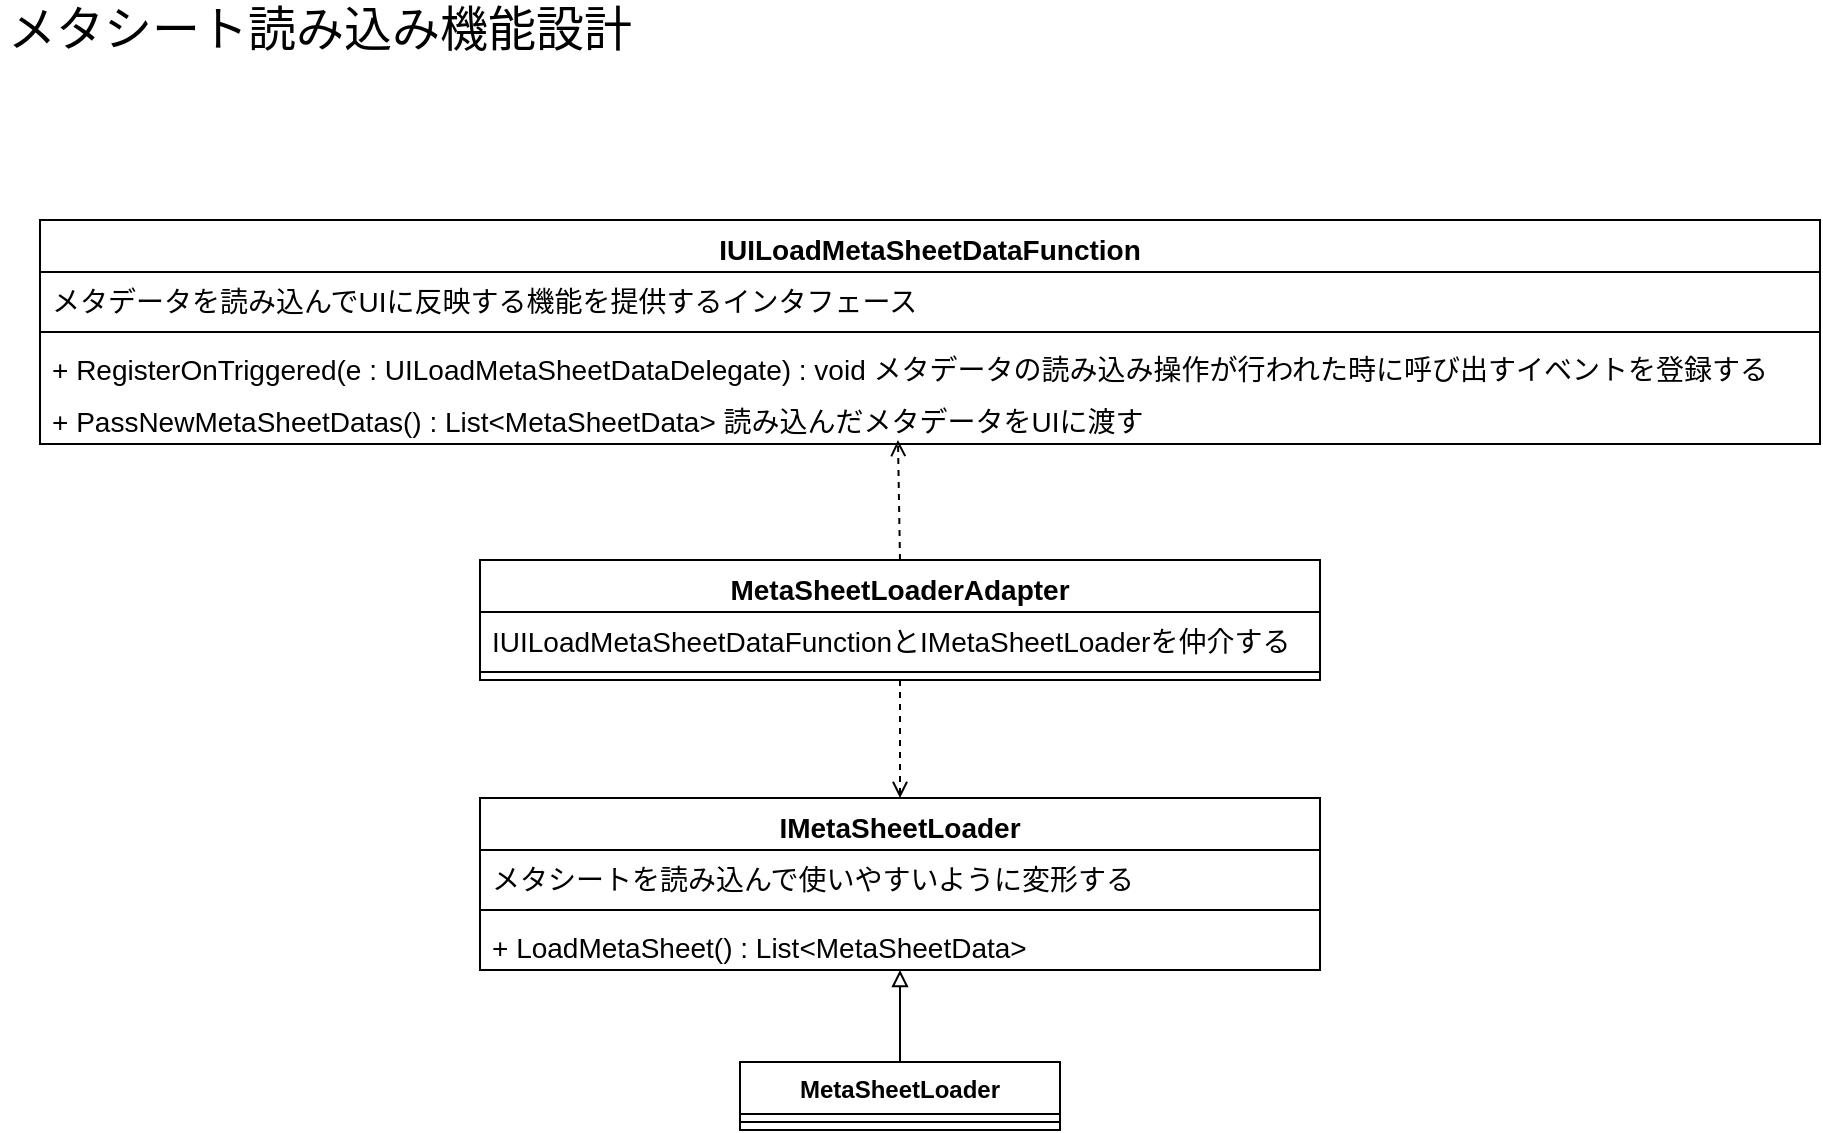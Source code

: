 <mxfile version="18.0.1" type="device"><diagram id="fyMySSwXUO7X8BHjBUK5" name="ページ1"><mxGraphModel dx="1102" dy="865" grid="1" gridSize="10" guides="1" tooltips="1" connect="1" arrows="1" fold="1" page="1" pageScale="1" pageWidth="827" pageHeight="1169" math="0" shadow="0"><root><mxCell id="0"/><mxCell id="1" parent="0"/><mxCell id="mQdgHPCFIMXobPzV2rsf-1" value="MetaSheetLoader" style="swimlane;fontStyle=1;align=center;verticalAlign=top;childLayout=stackLayout;horizontal=1;startSize=26;horizontalStack=0;resizeParent=1;resizeParentMax=0;resizeLast=0;collapsible=1;marginBottom=0;" vertex="1" parent="1"><mxGeometry x="390" y="541" width="160" height="34" as="geometry"/></mxCell><mxCell id="mQdgHPCFIMXobPzV2rsf-3" value="" style="line;strokeWidth=1;fillColor=none;align=left;verticalAlign=middle;spacingTop=-1;spacingLeft=3;spacingRight=3;rotatable=0;labelPosition=right;points=[];portConstraint=eastwest;" vertex="1" parent="mQdgHPCFIMXobPzV2rsf-1"><mxGeometry y="26" width="160" height="8" as="geometry"/></mxCell><mxCell id="mQdgHPCFIMXobPzV2rsf-5" value="メタシート読み込み機能設計" style="text;html=1;strokeColor=none;fillColor=none;align=center;verticalAlign=middle;whiteSpace=wrap;rounded=0;fontSize=24;" vertex="1" parent="1"><mxGeometry x="20" y="10" width="320" height="30" as="geometry"/></mxCell><mxCell id="mQdgHPCFIMXobPzV2rsf-10" value="MetaSheetLoaderAdapter" style="swimlane;fontStyle=1;align=center;verticalAlign=top;childLayout=stackLayout;horizontal=1;startSize=26;horizontalStack=0;resizeParent=1;resizeParentMax=0;resizeLast=0;collapsible=1;marginBottom=0;fontSize=14;" vertex="1" parent="1"><mxGeometry x="260" y="290" width="420" height="60" as="geometry"/></mxCell><mxCell id="mQdgHPCFIMXobPzV2rsf-11" value="IUILoadMetaSheetDataFunctionとIMetaSheetLoaderを仲介する" style="text;strokeColor=none;fillColor=none;align=left;verticalAlign=top;spacingLeft=4;spacingRight=4;overflow=hidden;rotatable=0;points=[[0,0.5],[1,0.5]];portConstraint=eastwest;fontSize=14;" vertex="1" parent="mQdgHPCFIMXobPzV2rsf-10"><mxGeometry y="26" width="420" height="26" as="geometry"/></mxCell><mxCell id="mQdgHPCFIMXobPzV2rsf-12" value="" style="line;strokeWidth=1;fillColor=none;align=left;verticalAlign=middle;spacingTop=-1;spacingLeft=3;spacingRight=3;rotatable=0;labelPosition=right;points=[];portConstraint=eastwest;fontSize=24;" vertex="1" parent="mQdgHPCFIMXobPzV2rsf-10"><mxGeometry y="52" width="420" height="8" as="geometry"/></mxCell><mxCell id="mQdgHPCFIMXobPzV2rsf-14" value="IUILoadMetaSheetDataFunction" style="swimlane;fontStyle=1;align=center;verticalAlign=top;childLayout=stackLayout;horizontal=1;startSize=26;horizontalStack=0;resizeParent=1;resizeParentMax=0;resizeLast=0;collapsible=1;marginBottom=0;fontSize=14;" vertex="1" parent="1"><mxGeometry x="40" y="120" width="890" height="112" as="geometry"/></mxCell><mxCell id="mQdgHPCFIMXobPzV2rsf-15" value="メタデータを読み込んでUIに反映する機能を提供するインタフェース" style="text;strokeColor=none;fillColor=none;align=left;verticalAlign=top;spacingLeft=4;spacingRight=4;overflow=hidden;rotatable=0;points=[[0,0.5],[1,0.5]];portConstraint=eastwest;fontSize=14;" vertex="1" parent="mQdgHPCFIMXobPzV2rsf-14"><mxGeometry y="26" width="890" height="26" as="geometry"/></mxCell><mxCell id="mQdgHPCFIMXobPzV2rsf-16" value="" style="line;strokeWidth=1;fillColor=none;align=left;verticalAlign=middle;spacingTop=-1;spacingLeft=3;spacingRight=3;rotatable=0;labelPosition=right;points=[];portConstraint=eastwest;fontSize=24;" vertex="1" parent="mQdgHPCFIMXobPzV2rsf-14"><mxGeometry y="52" width="890" height="8" as="geometry"/></mxCell><mxCell id="mQdgHPCFIMXobPzV2rsf-17" value="+ RegisterOnTriggered(e : UILoadMetaSheetDataDelegate) : void メタデータの読み込み操作が行われた時に呼び出すイベントを登録する" style="text;strokeColor=none;fillColor=none;align=left;verticalAlign=top;spacingLeft=4;spacingRight=4;overflow=hidden;rotatable=0;points=[[0,0.5],[1,0.5]];portConstraint=eastwest;fontSize=14;" vertex="1" parent="mQdgHPCFIMXobPzV2rsf-14"><mxGeometry y="60" width="890" height="26" as="geometry"/></mxCell><mxCell id="mQdgHPCFIMXobPzV2rsf-18" value="+ PassNewMetaSheetDatas() : List&lt;MetaSheetData&gt; 読み込んだメタデータをUIに渡す" style="text;strokeColor=none;fillColor=none;align=left;verticalAlign=top;spacingLeft=4;spacingRight=4;overflow=hidden;rotatable=0;points=[[0,0.5],[1,0.5]];portConstraint=eastwest;fontSize=14;" vertex="1" parent="mQdgHPCFIMXobPzV2rsf-14"><mxGeometry y="86" width="890" height="26" as="geometry"/></mxCell><mxCell id="mQdgHPCFIMXobPzV2rsf-19" value="" style="endArrow=open;html=1;rounded=0;fontSize=14;exitX=0.5;exitY=0;exitDx=0;exitDy=0;entryX=0.482;entryY=0.923;entryDx=0;entryDy=0;entryPerimeter=0;dashed=1;endFill=0;" edge="1" parent="1" source="mQdgHPCFIMXobPzV2rsf-10" target="mQdgHPCFIMXobPzV2rsf-18"><mxGeometry width="50" height="50" relative="1" as="geometry"><mxPoint x="350" y="250" as="sourcePoint"/><mxPoint x="470" y="250" as="targetPoint"/></mxGeometry></mxCell><mxCell id="mQdgHPCFIMXobPzV2rsf-20" value="" style="endArrow=open;html=1;rounded=0;fontSize=14;entryX=0.5;entryY=0;entryDx=0;entryDy=0;dashed=1;endFill=0;exitX=0.5;exitY=1;exitDx=0;exitDy=0;" edge="1" parent="1" source="mQdgHPCFIMXobPzV2rsf-10" target="mQdgHPCFIMXobPzV2rsf-22"><mxGeometry width="50" height="50" relative="1" as="geometry"><mxPoint x="470.21" y="376.598" as="sourcePoint"/><mxPoint x="470" y="430" as="targetPoint"/></mxGeometry></mxCell><mxCell id="mQdgHPCFIMXobPzV2rsf-21" value="" style="endArrow=block;html=1;rounded=0;fontSize=14;entryX=0.5;entryY=1;entryDx=0;entryDy=0;endFill=0;exitX=0.5;exitY=0;exitDx=0;exitDy=0;" edge="1" parent="1" source="mQdgHPCFIMXobPzV2rsf-1"><mxGeometry width="50" height="50" relative="1" as="geometry"><mxPoint x="480.21" y="417.598" as="sourcePoint"/><mxPoint x="470" y="495" as="targetPoint"/></mxGeometry></mxCell><mxCell id="mQdgHPCFIMXobPzV2rsf-22" value="IMetaSheetLoader" style="swimlane;fontStyle=1;align=center;verticalAlign=top;childLayout=stackLayout;horizontal=1;startSize=26;horizontalStack=0;resizeParent=1;resizeParentMax=0;resizeLast=0;collapsible=1;marginBottom=0;fontSize=14;" vertex="1" parent="1"><mxGeometry x="260" y="409" width="420" height="86" as="geometry"/></mxCell><mxCell id="mQdgHPCFIMXobPzV2rsf-23" value="メタシートを読み込んで使いやすいように変形する" style="text;strokeColor=none;fillColor=none;align=left;verticalAlign=top;spacingLeft=4;spacingRight=4;overflow=hidden;rotatable=0;points=[[0,0.5],[1,0.5]];portConstraint=eastwest;fontSize=14;" vertex="1" parent="mQdgHPCFIMXobPzV2rsf-22"><mxGeometry y="26" width="420" height="26" as="geometry"/></mxCell><mxCell id="mQdgHPCFIMXobPzV2rsf-24" value="" style="line;strokeWidth=1;fillColor=none;align=left;verticalAlign=middle;spacingTop=-1;spacingLeft=3;spacingRight=3;rotatable=0;labelPosition=right;points=[];portConstraint=eastwest;fontSize=24;" vertex="1" parent="mQdgHPCFIMXobPzV2rsf-22"><mxGeometry y="52" width="420" height="8" as="geometry"/></mxCell><mxCell id="mQdgHPCFIMXobPzV2rsf-25" value="+ LoadMetaSheet() : List&lt;MetaSheetData&gt;" style="text;strokeColor=none;fillColor=none;align=left;verticalAlign=top;spacingLeft=4;spacingRight=4;overflow=hidden;rotatable=0;points=[[0,0.5],[1,0.5]];portConstraint=eastwest;fontSize=14;" vertex="1" parent="mQdgHPCFIMXobPzV2rsf-22"><mxGeometry y="60" width="420" height="26" as="geometry"/></mxCell></root></mxGraphModel></diagram></mxfile>